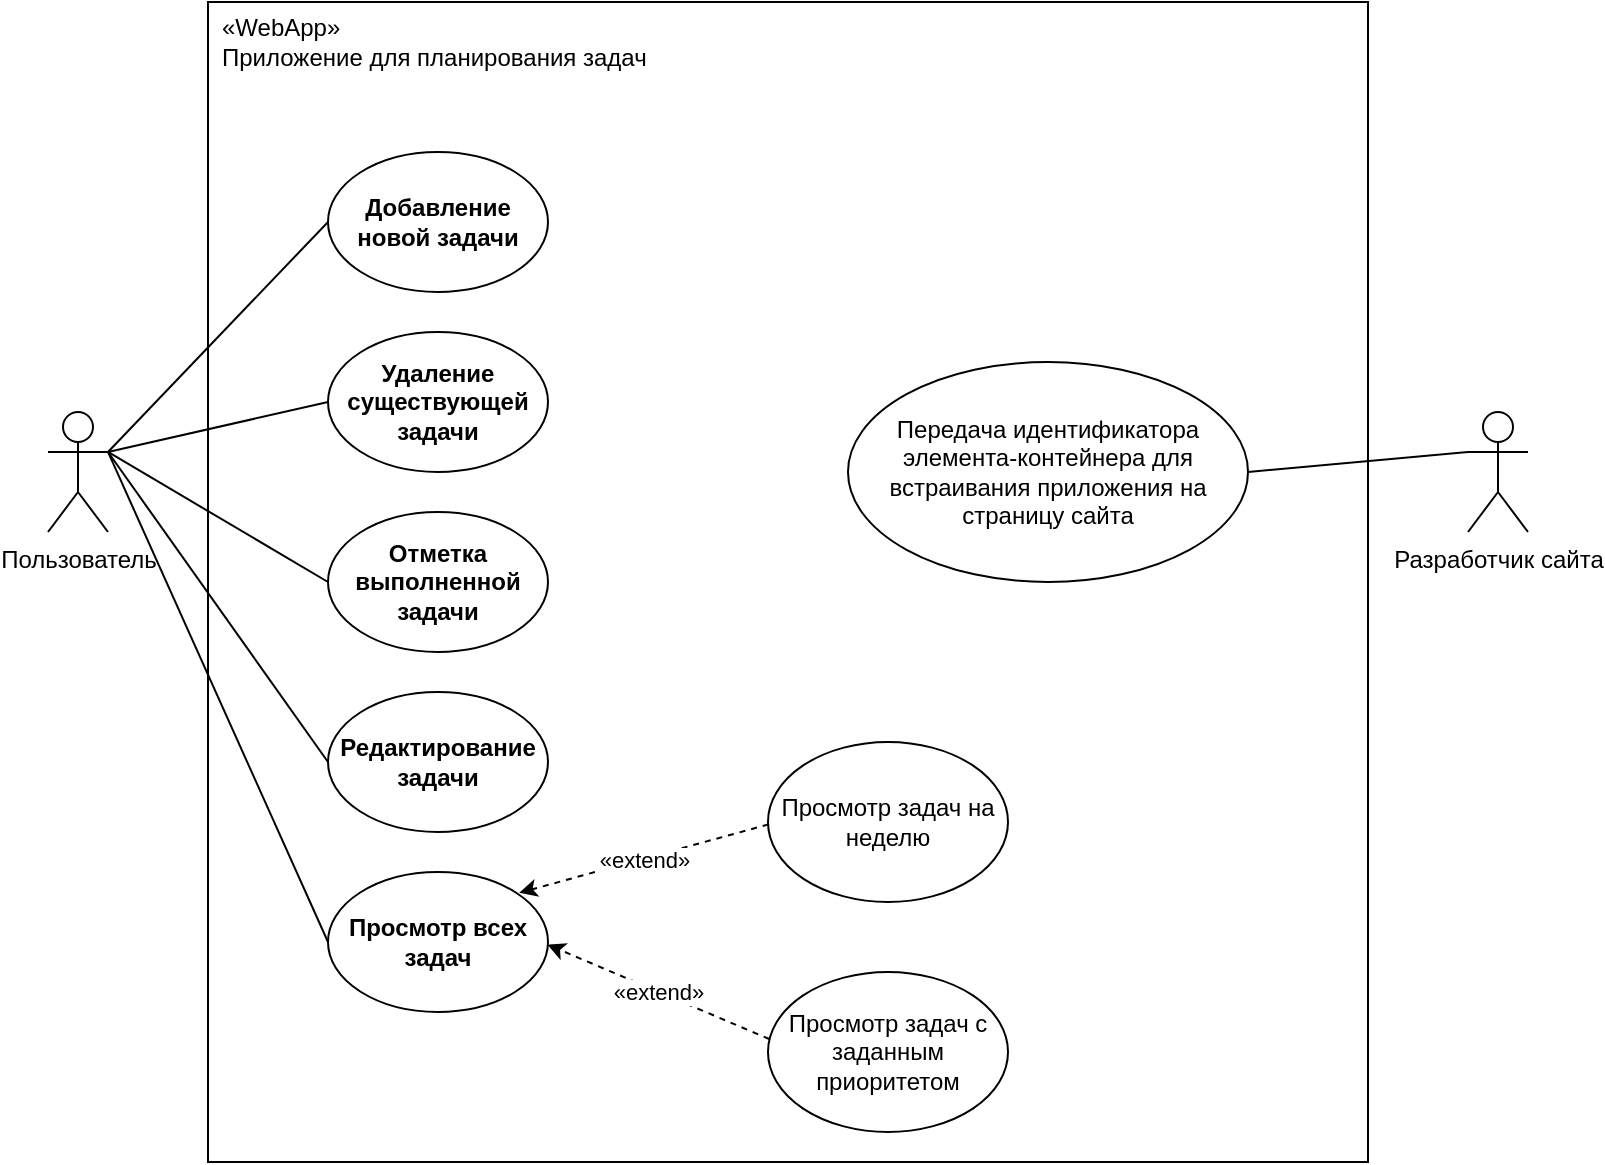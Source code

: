 <mxfile version="22.1.7" type="device">
  <diagram name="Страница — 1" id="olaeSTDy_cEwgVv1iC-E">
    <mxGraphModel dx="1434" dy="790" grid="1" gridSize="10" guides="1" tooltips="1" connect="1" arrows="1" fold="1" page="1" pageScale="1" pageWidth="827" pageHeight="1169" math="0" shadow="0">
      <root>
        <mxCell id="0" />
        <mxCell id="1" parent="0" />
        <mxCell id="c8GpA232ON7qav1E12B6-29" value="" style="whiteSpace=wrap;html=1;aspect=fixed;" parent="1" vertex="1">
          <mxGeometry x="130" y="135" width="580" height="580" as="geometry" />
        </mxCell>
        <mxCell id="c8GpA232ON7qav1E12B6-1" value="Пользователь" style="shape=umlActor;verticalLabelPosition=bottom;verticalAlign=top;html=1;outlineConnect=0;" parent="1" vertex="1">
          <mxGeometry x="50" y="340" width="30" height="60" as="geometry" />
        </mxCell>
        <mxCell id="c8GpA232ON7qav1E12B6-2" value="&lt;b&gt;Добавление новой задачи&lt;/b&gt;" style="ellipse;whiteSpace=wrap;html=1;" parent="1" vertex="1">
          <mxGeometry x="190" y="210" width="110" height="70" as="geometry" />
        </mxCell>
        <mxCell id="c8GpA232ON7qav1E12B6-4" value="&lt;b&gt;Удаление существующей задачи&lt;/b&gt;" style="ellipse;whiteSpace=wrap;html=1;" parent="1" vertex="1">
          <mxGeometry x="190" y="300" width="110" height="70" as="geometry" />
        </mxCell>
        <mxCell id="c8GpA232ON7qav1E12B6-5" value="&lt;b&gt;Отметка выполненной задачи&lt;/b&gt;" style="ellipse;whiteSpace=wrap;html=1;" parent="1" vertex="1">
          <mxGeometry x="190" y="390" width="110" height="70" as="geometry" />
        </mxCell>
        <mxCell id="c8GpA232ON7qav1E12B6-7" value="&lt;b&gt;Редактирование задачи&lt;/b&gt;" style="ellipse;whiteSpace=wrap;html=1;" parent="1" vertex="1">
          <mxGeometry x="190" y="480" width="110" height="70" as="geometry" />
        </mxCell>
        <mxCell id="c8GpA232ON7qav1E12B6-11" value="" style="endArrow=none;html=1;rounded=0;entryX=0;entryY=0.5;entryDx=0;entryDy=0;exitX=1;exitY=0.333;exitDx=0;exitDy=0;exitPerimeter=0;" parent="1" source="c8GpA232ON7qav1E12B6-1" target="c8GpA232ON7qav1E12B6-2" edge="1">
          <mxGeometry width="50" height="50" relative="1" as="geometry">
            <mxPoint x="310" y="430" as="sourcePoint" />
            <mxPoint x="360" y="380" as="targetPoint" />
          </mxGeometry>
        </mxCell>
        <mxCell id="c8GpA232ON7qav1E12B6-12" value="" style="endArrow=none;html=1;rounded=0;entryX=0;entryY=0.5;entryDx=0;entryDy=0;exitX=1;exitY=0.333;exitDx=0;exitDy=0;exitPerimeter=0;" parent="1" source="c8GpA232ON7qav1E12B6-1" target="c8GpA232ON7qav1E12B6-4" edge="1">
          <mxGeometry width="50" height="50" relative="1" as="geometry">
            <mxPoint x="100" y="370" as="sourcePoint" />
            <mxPoint x="200" y="255" as="targetPoint" />
          </mxGeometry>
        </mxCell>
        <mxCell id="c8GpA232ON7qav1E12B6-13" value="" style="endArrow=none;html=1;rounded=0;entryX=0;entryY=0.5;entryDx=0;entryDy=0;exitX=1;exitY=0.333;exitDx=0;exitDy=0;exitPerimeter=0;" parent="1" source="c8GpA232ON7qav1E12B6-1" target="c8GpA232ON7qav1E12B6-5" edge="1">
          <mxGeometry width="50" height="50" relative="1" as="geometry">
            <mxPoint x="100" y="370" as="sourcePoint" />
            <mxPoint x="200.0" y="435" as="targetPoint" />
          </mxGeometry>
        </mxCell>
        <mxCell id="c8GpA232ON7qav1E12B6-14" value="" style="endArrow=none;html=1;rounded=0;entryX=0;entryY=0.5;entryDx=0;entryDy=0;exitX=1;exitY=0.333;exitDx=0;exitDy=0;exitPerimeter=0;" parent="1" source="c8GpA232ON7qav1E12B6-1" target="c8GpA232ON7qav1E12B6-7" edge="1">
          <mxGeometry width="50" height="50" relative="1" as="geometry">
            <mxPoint x="120" y="390" as="sourcePoint" />
            <mxPoint x="220" y="275" as="targetPoint" />
          </mxGeometry>
        </mxCell>
        <mxCell id="c8GpA232ON7qav1E12B6-16" value="&lt;b&gt;Просмотр всех задач&lt;/b&gt;" style="ellipse;whiteSpace=wrap;html=1;" parent="1" vertex="1">
          <mxGeometry x="190" y="570" width="110" height="70" as="geometry" />
        </mxCell>
        <mxCell id="c8GpA232ON7qav1E12B6-18" value="" style="endArrow=none;html=1;rounded=0;entryX=0;entryY=0.5;entryDx=0;entryDy=0;exitX=1;exitY=0.333;exitDx=0;exitDy=0;exitPerimeter=0;" parent="1" source="c8GpA232ON7qav1E12B6-1" target="c8GpA232ON7qav1E12B6-16" edge="1">
          <mxGeometry width="50" height="50" relative="1" as="geometry">
            <mxPoint x="100" y="370" as="sourcePoint" />
            <mxPoint x="200" y="525" as="targetPoint" />
          </mxGeometry>
        </mxCell>
        <mxCell id="c8GpA232ON7qav1E12B6-19" value="Просмотр задач на неделю" style="ellipse;whiteSpace=wrap;html=1;" parent="1" vertex="1">
          <mxGeometry x="410" y="505" width="120" height="80" as="geometry" />
        </mxCell>
        <mxCell id="c8GpA232ON7qav1E12B6-20" value="Просмотр задач с заданным приоритетом" style="ellipse;whiteSpace=wrap;html=1;" parent="1" vertex="1">
          <mxGeometry x="410" y="620" width="120" height="80" as="geometry" />
        </mxCell>
        <mxCell id="c8GpA232ON7qav1E12B6-21" value="" style="endArrow=classic;html=1;rounded=0;exitX=0.005;exitY=0.419;exitDx=0;exitDy=0;dashed=1;exitPerimeter=0;entryX=0.997;entryY=0.518;entryDx=0;entryDy=0;entryPerimeter=0;" parent="1" source="c8GpA232ON7qav1E12B6-20" target="c8GpA232ON7qav1E12B6-16" edge="1">
          <mxGeometry relative="1" as="geometry">
            <mxPoint x="304" y="632.5" as="sourcePoint" />
            <mxPoint x="414" y="687.5" as="targetPoint" />
          </mxGeometry>
        </mxCell>
        <mxCell id="c8GpA232ON7qav1E12B6-22" value="«extend»" style="edgeLabel;resizable=0;html=1;align=center;verticalAlign=middle;" parent="c8GpA232ON7qav1E12B6-21" connectable="0" vertex="1">
          <mxGeometry relative="1" as="geometry" />
        </mxCell>
        <mxCell id="c8GpA232ON7qav1E12B6-23" value="" style="endArrow=classic;html=1;rounded=0;exitX=0.002;exitY=0.515;exitDx=0;exitDy=0;entryX=0.869;entryY=0.149;entryDx=0;entryDy=0;dashed=1;entryPerimeter=0;exitPerimeter=0;" parent="1" source="c8GpA232ON7qav1E12B6-19" target="c8GpA232ON7qav1E12B6-16" edge="1">
          <mxGeometry relative="1" as="geometry">
            <mxPoint x="310" y="615" as="sourcePoint" />
            <mxPoint x="420" y="670" as="targetPoint" />
          </mxGeometry>
        </mxCell>
        <mxCell id="c8GpA232ON7qav1E12B6-24" value="«extend»" style="edgeLabel;resizable=0;html=1;align=center;verticalAlign=middle;" parent="c8GpA232ON7qav1E12B6-23" connectable="0" vertex="1">
          <mxGeometry relative="1" as="geometry" />
        </mxCell>
        <mxCell id="c8GpA232ON7qav1E12B6-26" value="Разработчик сайта" style="shape=umlActor;verticalLabelPosition=bottom;verticalAlign=top;html=1;outlineConnect=0;" parent="1" vertex="1">
          <mxGeometry x="760" y="340" width="30" height="60" as="geometry" />
        </mxCell>
        <mxCell id="c8GpA232ON7qav1E12B6-27" value="Передача идентификатора элемента-контейнера для встраивания приложения на страницу сайта" style="ellipse;whiteSpace=wrap;html=1;" parent="1" vertex="1">
          <mxGeometry x="450" y="315" width="200" height="110" as="geometry" />
        </mxCell>
        <mxCell id="c8GpA232ON7qav1E12B6-28" value="" style="endArrow=none;html=1;rounded=0;entryX=0;entryY=0.333;entryDx=0;entryDy=0;entryPerimeter=0;exitX=1;exitY=0.5;exitDx=0;exitDy=0;" parent="1" source="c8GpA232ON7qav1E12B6-27" target="c8GpA232ON7qav1E12B6-26" edge="1">
          <mxGeometry width="50" height="50" relative="1" as="geometry">
            <mxPoint x="340" y="465" as="sourcePoint" />
            <mxPoint x="390" y="415" as="targetPoint" />
          </mxGeometry>
        </mxCell>
        <mxCell id="c8GpA232ON7qav1E12B6-30" value="«WebApp»&lt;br&gt;Приложение для планирования задач" style="text;html=1;strokeColor=none;fillColor=none;align=left;verticalAlign=middle;whiteSpace=wrap;rounded=0;" parent="1" vertex="1">
          <mxGeometry x="135" y="140" width="220" height="30" as="geometry" />
        </mxCell>
      </root>
    </mxGraphModel>
  </diagram>
</mxfile>
